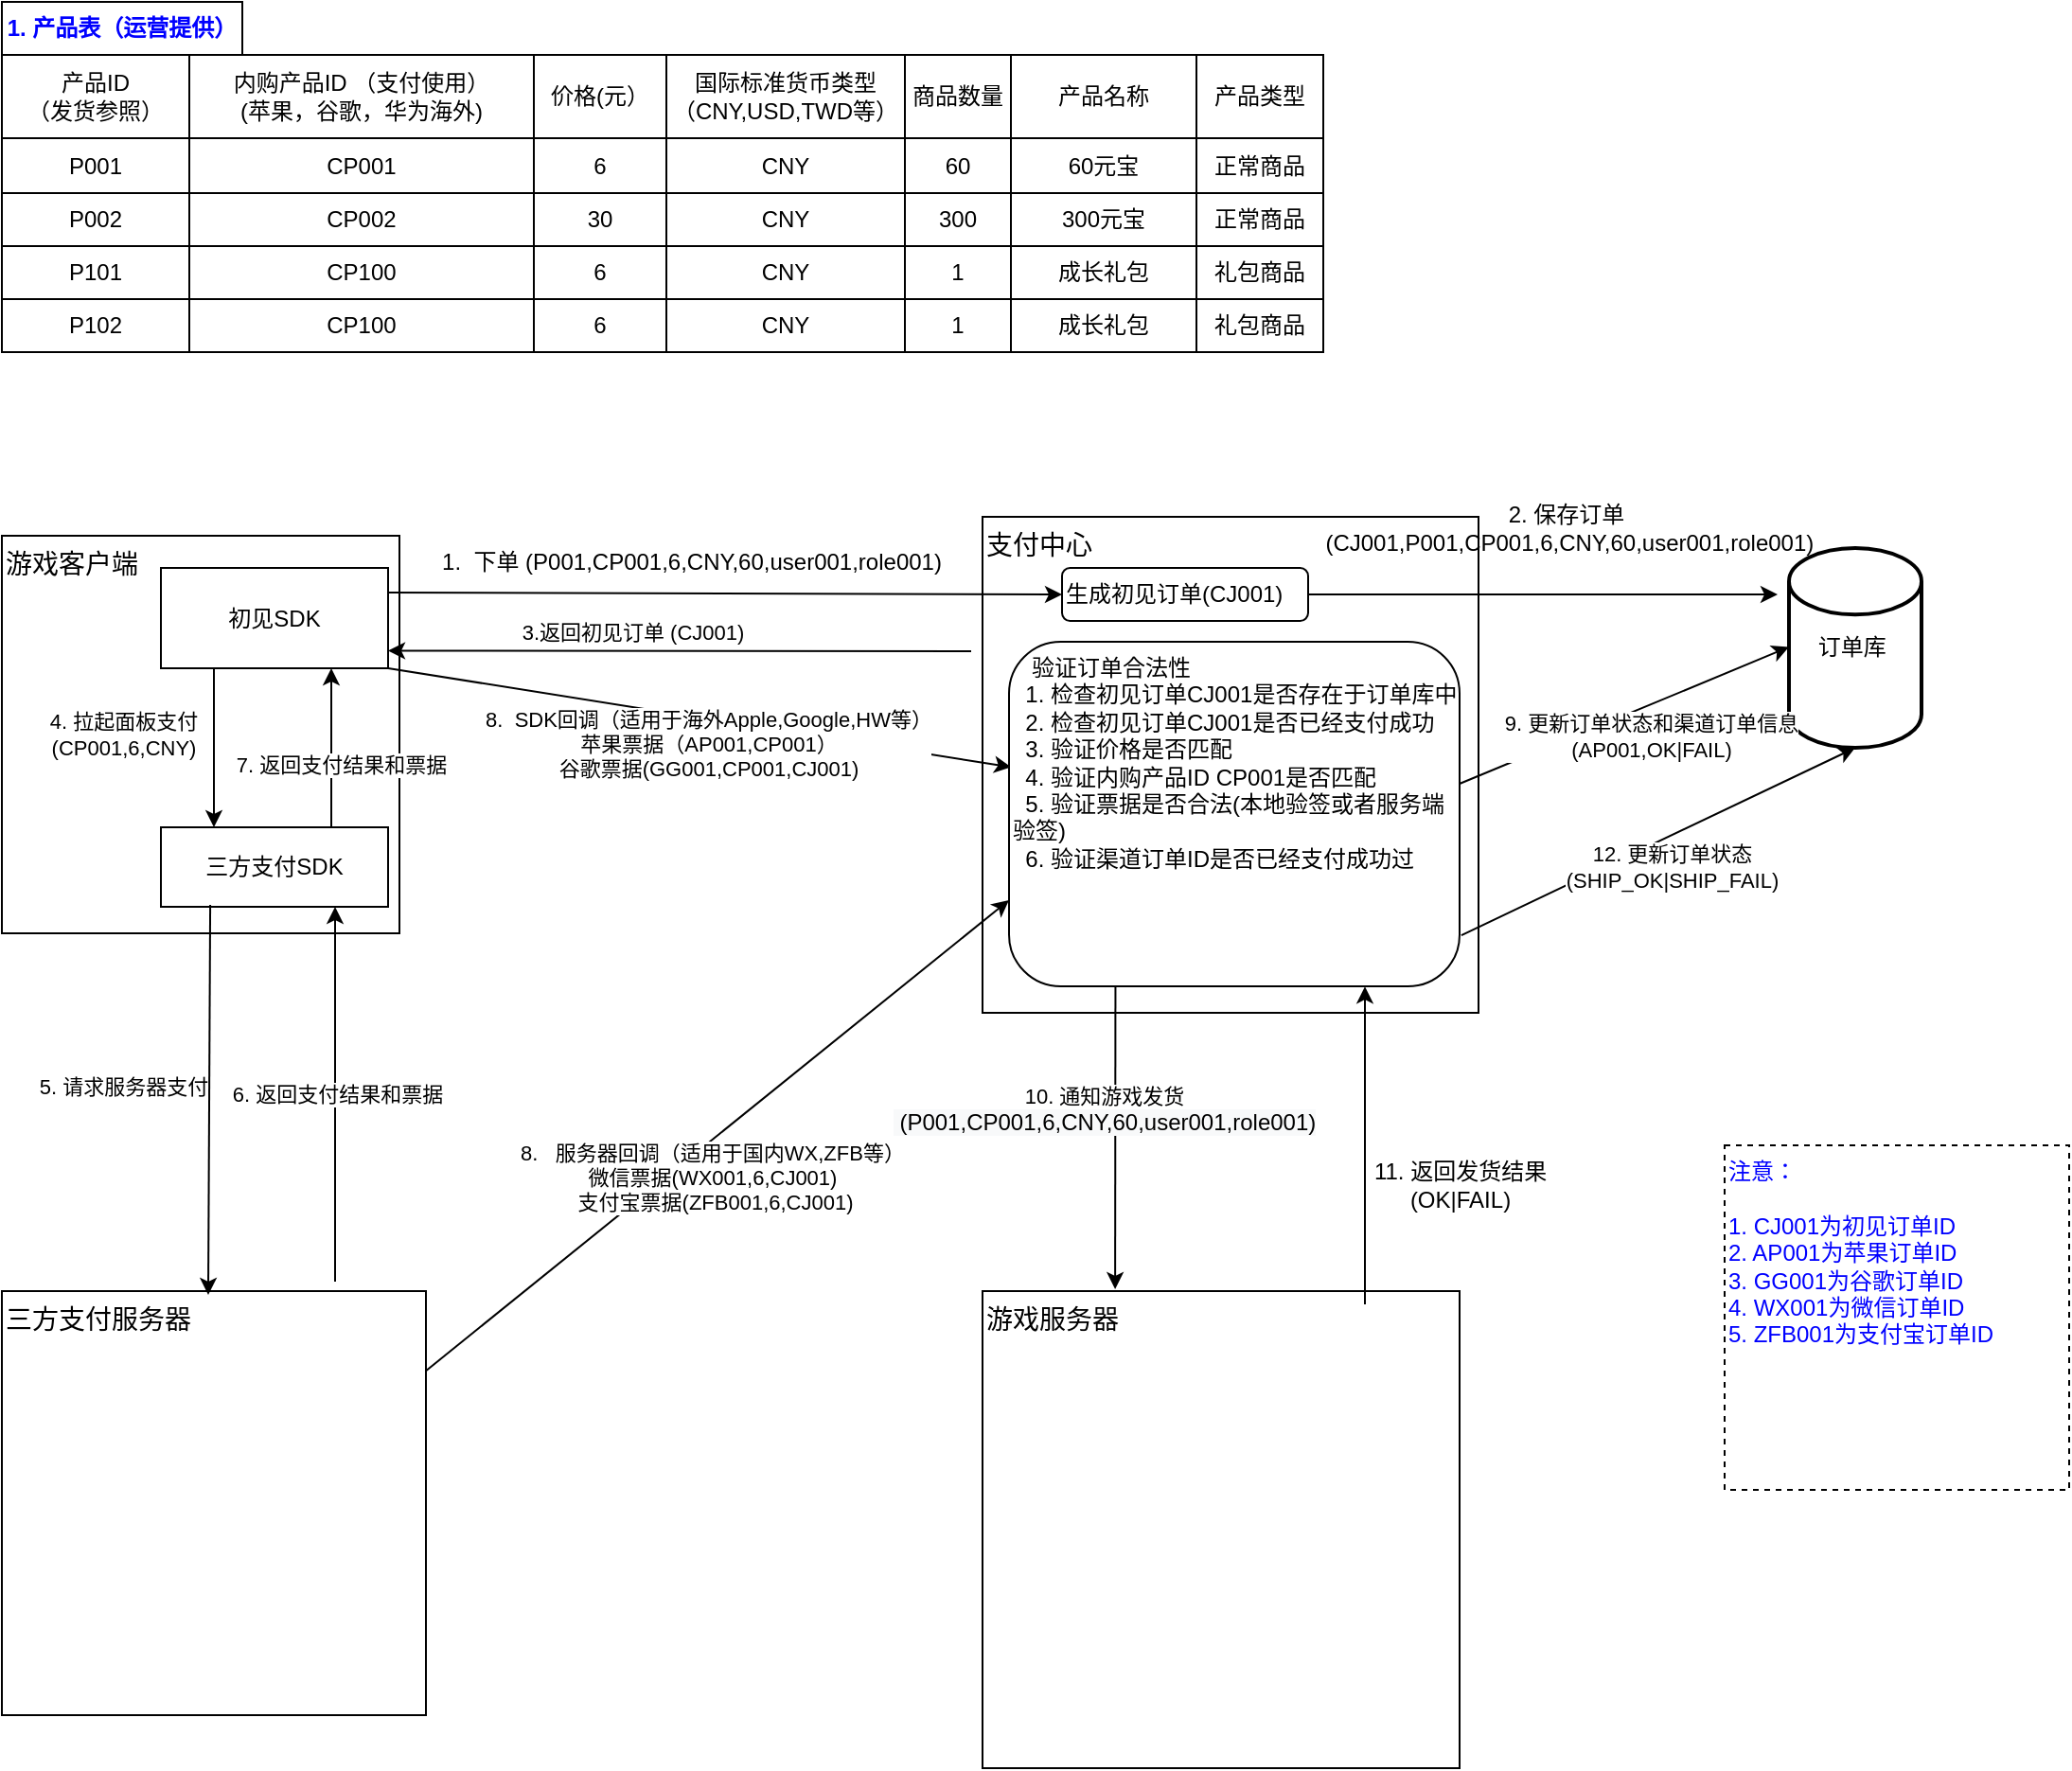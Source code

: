 <mxfile version="13.2.4" type="github">
  <diagram id="gCQPRdWzaqj0PH66_X0w" name="Page-1">
    <mxGraphModel dx="1422" dy="712" grid="1" gridSize="14" guides="1" tooltips="1" connect="1" arrows="1" fold="1" page="1" pageScale="1" pageWidth="827" pageHeight="1169" math="0" shadow="0">
      <root>
        <mxCell id="0" />
        <mxCell id="1" parent="0" />
        <mxCell id="WOGHGQuo0FZu75Chtuqg-1" value="&lt;b&gt;&lt;font color=&quot;#0000ff&quot;&gt;1. 产品表（运营提供）&lt;/font&gt;&lt;/b&gt;" style="rounded=0;whiteSpace=wrap;html=1;" vertex="1" parent="1">
          <mxGeometry x="28" y="12" width="127" height="28" as="geometry" />
        </mxCell>
        <mxCell id="WOGHGQuo0FZu75Chtuqg-2" value="&lt;font style=&quot;font-size: 14px&quot;&gt;游戏客户端&lt;/font&gt;" style="whiteSpace=wrap;html=1;aspect=fixed;align=left;labelPosition=center;verticalLabelPosition=middle;verticalAlign=top;" vertex="1" parent="1">
          <mxGeometry x="28" y="294" width="210" height="210" as="geometry" />
        </mxCell>
        <mxCell id="WOGHGQuo0FZu75Chtuqg-3" value="初见SDK" style="rounded=0;whiteSpace=wrap;html=1;align=center;" vertex="1" parent="1">
          <mxGeometry x="112" y="311" width="120" height="53" as="geometry" />
        </mxCell>
        <mxCell id="WOGHGQuo0FZu75Chtuqg-4" value="三方支付SDK" style="rounded=0;whiteSpace=wrap;html=1;align=center;" vertex="1" parent="1">
          <mxGeometry x="112" y="448" width="120" height="42" as="geometry" />
        </mxCell>
        <mxCell id="WOGHGQuo0FZu75Chtuqg-6" value="&lt;font style=&quot;font-size: 14px&quot;&gt;支付中心&lt;/font&gt;" style="whiteSpace=wrap;html=1;aspect=fixed;align=left;verticalAlign=top;" vertex="1" parent="1">
          <mxGeometry x="546" y="284" width="262" height="262" as="geometry" />
        </mxCell>
        <mxCell id="cGqOs7ZhyZZcwNVCAng--152" value="" style="shape=table;html=1;whiteSpace=wrap;startSize=0;container=1;collapsible=0;childLayout=tableLayout;" parent="1" vertex="1">
          <mxGeometry x="28" y="40" width="698" height="157" as="geometry" />
        </mxCell>
        <mxCell id="cGqOs7ZhyZZcwNVCAng--153" value="" style="shape=partialRectangle;html=1;whiteSpace=wrap;collapsible=0;dropTarget=0;pointerEvents=0;fillColor=none;top=0;left=0;bottom=0;right=0;points=[[0,0.5],[1,0.5]];portConstraint=eastwest;" parent="cGqOs7ZhyZZcwNVCAng--152" vertex="1">
          <mxGeometry width="698" height="44" as="geometry" />
        </mxCell>
        <mxCell id="cGqOs7ZhyZZcwNVCAng--154" value="产品ID&lt;br&gt;（发货参照）" style="shape=partialRectangle;html=1;whiteSpace=wrap;connectable=0;overflow=hidden;fillColor=none;top=0;left=0;bottom=0;right=0;" parent="cGqOs7ZhyZZcwNVCAng--153" vertex="1">
          <mxGeometry width="99" height="44" as="geometry" />
        </mxCell>
        <mxCell id="cGqOs7ZhyZZcwNVCAng--155" value="内购产品ID （支付使用）&lt;br&gt;(苹果，谷歌，华为海外)" style="shape=partialRectangle;html=1;whiteSpace=wrap;connectable=0;overflow=hidden;fillColor=none;top=0;left=0;bottom=0;right=0;" parent="cGqOs7ZhyZZcwNVCAng--153" vertex="1">
          <mxGeometry x="99" width="182" height="44" as="geometry" />
        </mxCell>
        <mxCell id="cGqOs7ZhyZZcwNVCAng--156" value="价格(元）" style="shape=partialRectangle;html=1;whiteSpace=wrap;connectable=0;overflow=hidden;fillColor=none;top=0;left=0;bottom=0;right=0;" parent="cGqOs7ZhyZZcwNVCAng--153" vertex="1">
          <mxGeometry x="281" width="70" height="44" as="geometry" />
        </mxCell>
        <mxCell id="cGqOs7ZhyZZcwNVCAng--157" value="国际标准货币类型&lt;br&gt;（CNY,USD,TWD等）" style="shape=partialRectangle;html=1;whiteSpace=wrap;connectable=0;overflow=hidden;fillColor=none;top=0;left=0;bottom=0;right=0;" parent="cGqOs7ZhyZZcwNVCAng--153" vertex="1">
          <mxGeometry x="351" width="126" height="44" as="geometry" />
        </mxCell>
        <mxCell id="cGqOs7ZhyZZcwNVCAng--158" value="商品数量" style="shape=partialRectangle;html=1;whiteSpace=wrap;connectable=0;overflow=hidden;fillColor=none;top=0;left=0;bottom=0;right=0;" parent="cGqOs7ZhyZZcwNVCAng--153" vertex="1">
          <mxGeometry x="477" width="56" height="44" as="geometry" />
        </mxCell>
        <mxCell id="cGqOs7ZhyZZcwNVCAng--159" value="产品名称" style="shape=partialRectangle;html=1;whiteSpace=wrap;connectable=0;overflow=hidden;fillColor=none;top=0;left=0;bottom=0;right=0;" parent="cGqOs7ZhyZZcwNVCAng--153" vertex="1">
          <mxGeometry x="533" width="98" height="44" as="geometry" />
        </mxCell>
        <mxCell id="cGqOs7ZhyZZcwNVCAng--211" value="产品类型" style="shape=partialRectangle;html=1;whiteSpace=wrap;connectable=0;overflow=hidden;fillColor=none;top=0;left=0;bottom=0;right=0;" parent="cGqOs7ZhyZZcwNVCAng--153" vertex="1">
          <mxGeometry x="631" width="67" height="44" as="geometry" />
        </mxCell>
        <mxCell id="cGqOs7ZhyZZcwNVCAng--160" value="" style="shape=partialRectangle;html=1;whiteSpace=wrap;collapsible=0;dropTarget=0;pointerEvents=0;fillColor=none;top=0;left=0;bottom=0;right=0;points=[[0,0.5],[1,0.5]];portConstraint=eastwest;" parent="cGqOs7ZhyZZcwNVCAng--152" vertex="1">
          <mxGeometry y="44" width="698" height="29" as="geometry" />
        </mxCell>
        <mxCell id="cGqOs7ZhyZZcwNVCAng--161" value="P001" style="shape=partialRectangle;html=1;whiteSpace=wrap;connectable=0;overflow=hidden;fillColor=none;top=0;left=0;bottom=0;right=0;" parent="cGqOs7ZhyZZcwNVCAng--160" vertex="1">
          <mxGeometry width="99" height="29" as="geometry" />
        </mxCell>
        <mxCell id="cGqOs7ZhyZZcwNVCAng--162" value="CP001" style="shape=partialRectangle;html=1;whiteSpace=wrap;connectable=0;overflow=hidden;fillColor=none;top=0;left=0;bottom=0;right=0;" parent="cGqOs7ZhyZZcwNVCAng--160" vertex="1">
          <mxGeometry x="99" width="182" height="29" as="geometry" />
        </mxCell>
        <mxCell id="cGqOs7ZhyZZcwNVCAng--163" value="6" style="shape=partialRectangle;html=1;whiteSpace=wrap;connectable=0;overflow=hidden;fillColor=none;top=0;left=0;bottom=0;right=0;" parent="cGqOs7ZhyZZcwNVCAng--160" vertex="1">
          <mxGeometry x="281" width="70" height="29" as="geometry" />
        </mxCell>
        <mxCell id="cGqOs7ZhyZZcwNVCAng--164" value="CNY" style="shape=partialRectangle;html=1;whiteSpace=wrap;connectable=0;overflow=hidden;fillColor=none;top=0;left=0;bottom=0;right=0;" parent="cGqOs7ZhyZZcwNVCAng--160" vertex="1">
          <mxGeometry x="351" width="126" height="29" as="geometry" />
        </mxCell>
        <mxCell id="cGqOs7ZhyZZcwNVCAng--165" value="60" style="shape=partialRectangle;html=1;whiteSpace=wrap;connectable=0;overflow=hidden;fillColor=none;top=0;left=0;bottom=0;right=0;" parent="cGqOs7ZhyZZcwNVCAng--160" vertex="1">
          <mxGeometry x="477" width="56" height="29" as="geometry" />
        </mxCell>
        <mxCell id="cGqOs7ZhyZZcwNVCAng--166" value="60元宝" style="shape=partialRectangle;html=1;whiteSpace=wrap;connectable=0;overflow=hidden;fillColor=none;top=0;left=0;bottom=0;right=0;" parent="cGqOs7ZhyZZcwNVCAng--160" vertex="1">
          <mxGeometry x="533" width="98" height="29" as="geometry" />
        </mxCell>
        <mxCell id="cGqOs7ZhyZZcwNVCAng--212" value="正常商品" style="shape=partialRectangle;html=1;whiteSpace=wrap;connectable=0;overflow=hidden;fillColor=none;top=0;left=0;bottom=0;right=0;" parent="cGqOs7ZhyZZcwNVCAng--160" vertex="1">
          <mxGeometry x="631" width="67" height="29" as="geometry" />
        </mxCell>
        <mxCell id="cGqOs7ZhyZZcwNVCAng--167" value="" style="shape=partialRectangle;html=1;whiteSpace=wrap;collapsible=0;dropTarget=0;pointerEvents=0;fillColor=none;top=0;left=0;bottom=0;right=0;points=[[0,0.5],[1,0.5]];portConstraint=eastwest;" parent="cGqOs7ZhyZZcwNVCAng--152" vertex="1">
          <mxGeometry y="73" width="698" height="28" as="geometry" />
        </mxCell>
        <mxCell id="cGqOs7ZhyZZcwNVCAng--168" value="P002" style="shape=partialRectangle;html=1;whiteSpace=wrap;connectable=0;overflow=hidden;fillColor=none;top=0;left=0;bottom=0;right=0;" parent="cGqOs7ZhyZZcwNVCAng--167" vertex="1">
          <mxGeometry width="99" height="28" as="geometry" />
        </mxCell>
        <mxCell id="cGqOs7ZhyZZcwNVCAng--169" value="CP002" style="shape=partialRectangle;html=1;whiteSpace=wrap;connectable=0;overflow=hidden;fillColor=none;top=0;left=0;bottom=0;right=0;" parent="cGqOs7ZhyZZcwNVCAng--167" vertex="1">
          <mxGeometry x="99" width="182" height="28" as="geometry" />
        </mxCell>
        <mxCell id="cGqOs7ZhyZZcwNVCAng--170" value="30" style="shape=partialRectangle;html=1;whiteSpace=wrap;connectable=0;overflow=hidden;fillColor=none;top=0;left=0;bottom=0;right=0;" parent="cGqOs7ZhyZZcwNVCAng--167" vertex="1">
          <mxGeometry x="281" width="70" height="28" as="geometry" />
        </mxCell>
        <mxCell id="cGqOs7ZhyZZcwNVCAng--171" value="CNY" style="shape=partialRectangle;html=1;whiteSpace=wrap;connectable=0;overflow=hidden;fillColor=none;top=0;left=0;bottom=0;right=0;" parent="cGqOs7ZhyZZcwNVCAng--167" vertex="1">
          <mxGeometry x="351" width="126" height="28" as="geometry" />
        </mxCell>
        <mxCell id="cGqOs7ZhyZZcwNVCAng--172" value="300" style="shape=partialRectangle;html=1;whiteSpace=wrap;connectable=0;overflow=hidden;fillColor=none;top=0;left=0;bottom=0;right=0;" parent="cGqOs7ZhyZZcwNVCAng--167" vertex="1">
          <mxGeometry x="477" width="56" height="28" as="geometry" />
        </mxCell>
        <mxCell id="cGqOs7ZhyZZcwNVCAng--173" value="300元宝" style="shape=partialRectangle;html=1;whiteSpace=wrap;connectable=0;overflow=hidden;fillColor=none;top=0;left=0;bottom=0;right=0;" parent="cGqOs7ZhyZZcwNVCAng--167" vertex="1">
          <mxGeometry x="533" width="98" height="28" as="geometry" />
        </mxCell>
        <mxCell id="cGqOs7ZhyZZcwNVCAng--213" value="正常商品" style="shape=partialRectangle;html=1;whiteSpace=wrap;connectable=0;overflow=hidden;fillColor=none;top=0;left=0;bottom=0;right=0;" parent="cGqOs7ZhyZZcwNVCAng--167" vertex="1">
          <mxGeometry x="631" width="67" height="28" as="geometry" />
        </mxCell>
        <mxCell id="cGqOs7ZhyZZcwNVCAng--174" value="" style="shape=partialRectangle;html=1;whiteSpace=wrap;collapsible=0;dropTarget=0;pointerEvents=0;fillColor=none;top=0;left=0;bottom=0;right=0;points=[[0,0.5],[1,0.5]];portConstraint=eastwest;" parent="cGqOs7ZhyZZcwNVCAng--152" vertex="1">
          <mxGeometry y="101" width="698" height="28" as="geometry" />
        </mxCell>
        <mxCell id="cGqOs7ZhyZZcwNVCAng--175" value="P101" style="shape=partialRectangle;html=1;whiteSpace=wrap;connectable=0;overflow=hidden;fillColor=none;top=0;left=0;bottom=0;right=0;" parent="cGqOs7ZhyZZcwNVCAng--174" vertex="1">
          <mxGeometry width="99" height="28" as="geometry" />
        </mxCell>
        <mxCell id="cGqOs7ZhyZZcwNVCAng--176" value="CP100" style="shape=partialRectangle;html=1;whiteSpace=wrap;connectable=0;overflow=hidden;fillColor=none;top=0;left=0;bottom=0;right=0;" parent="cGqOs7ZhyZZcwNVCAng--174" vertex="1">
          <mxGeometry x="99" width="182" height="28" as="geometry" />
        </mxCell>
        <mxCell id="cGqOs7ZhyZZcwNVCAng--177" value="6" style="shape=partialRectangle;html=1;whiteSpace=wrap;connectable=0;overflow=hidden;fillColor=none;top=0;left=0;bottom=0;right=0;" parent="cGqOs7ZhyZZcwNVCAng--174" vertex="1">
          <mxGeometry x="281" width="70" height="28" as="geometry" />
        </mxCell>
        <mxCell id="cGqOs7ZhyZZcwNVCAng--178" value="CNY" style="shape=partialRectangle;html=1;whiteSpace=wrap;connectable=0;overflow=hidden;fillColor=none;top=0;left=0;bottom=0;right=0;" parent="cGqOs7ZhyZZcwNVCAng--174" vertex="1">
          <mxGeometry x="351" width="126" height="28" as="geometry" />
        </mxCell>
        <mxCell id="cGqOs7ZhyZZcwNVCAng--179" value="1" style="shape=partialRectangle;html=1;whiteSpace=wrap;connectable=0;overflow=hidden;fillColor=none;top=0;left=0;bottom=0;right=0;" parent="cGqOs7ZhyZZcwNVCAng--174" vertex="1">
          <mxGeometry x="477" width="56" height="28" as="geometry" />
        </mxCell>
        <mxCell id="cGqOs7ZhyZZcwNVCAng--180" value="成长礼包" style="shape=partialRectangle;html=1;whiteSpace=wrap;connectable=0;overflow=hidden;fillColor=none;top=0;left=0;bottom=0;right=0;" parent="cGqOs7ZhyZZcwNVCAng--174" vertex="1">
          <mxGeometry x="533" width="98" height="28" as="geometry" />
        </mxCell>
        <mxCell id="cGqOs7ZhyZZcwNVCAng--214" value="礼包商品" style="shape=partialRectangle;html=1;whiteSpace=wrap;connectable=0;overflow=hidden;fillColor=none;top=0;left=0;bottom=0;right=0;" parent="cGqOs7ZhyZZcwNVCAng--174" vertex="1">
          <mxGeometry x="631" width="67" height="28" as="geometry" />
        </mxCell>
        <mxCell id="cGqOs7ZhyZZcwNVCAng--215" style="shape=partialRectangle;html=1;whiteSpace=wrap;collapsible=0;dropTarget=0;pointerEvents=0;fillColor=none;top=0;left=0;bottom=0;right=0;points=[[0,0.5],[1,0.5]];portConstraint=eastwest;" parent="cGqOs7ZhyZZcwNVCAng--152" vertex="1">
          <mxGeometry y="129" width="698" height="28" as="geometry" />
        </mxCell>
        <mxCell id="cGqOs7ZhyZZcwNVCAng--216" value="P102" style="shape=partialRectangle;html=1;whiteSpace=wrap;connectable=0;overflow=hidden;fillColor=none;top=0;left=0;bottom=0;right=0;" parent="cGqOs7ZhyZZcwNVCAng--215" vertex="1">
          <mxGeometry width="99" height="28" as="geometry" />
        </mxCell>
        <mxCell id="cGqOs7ZhyZZcwNVCAng--217" value="CP100" style="shape=partialRectangle;html=1;whiteSpace=wrap;connectable=0;overflow=hidden;fillColor=none;top=0;left=0;bottom=0;right=0;" parent="cGqOs7ZhyZZcwNVCAng--215" vertex="1">
          <mxGeometry x="99" width="182" height="28" as="geometry" />
        </mxCell>
        <mxCell id="cGqOs7ZhyZZcwNVCAng--218" value="6" style="shape=partialRectangle;html=1;whiteSpace=wrap;connectable=0;overflow=hidden;fillColor=none;top=0;left=0;bottom=0;right=0;" parent="cGqOs7ZhyZZcwNVCAng--215" vertex="1">
          <mxGeometry x="281" width="70" height="28" as="geometry" />
        </mxCell>
        <mxCell id="cGqOs7ZhyZZcwNVCAng--219" value="CNY" style="shape=partialRectangle;html=1;whiteSpace=wrap;connectable=0;overflow=hidden;fillColor=none;top=0;left=0;bottom=0;right=0;" parent="cGqOs7ZhyZZcwNVCAng--215" vertex="1">
          <mxGeometry x="351" width="126" height="28" as="geometry" />
        </mxCell>
        <mxCell id="cGqOs7ZhyZZcwNVCAng--220" value="1" style="shape=partialRectangle;html=1;whiteSpace=wrap;connectable=0;overflow=hidden;fillColor=none;top=0;left=0;bottom=0;right=0;" parent="cGqOs7ZhyZZcwNVCAng--215" vertex="1">
          <mxGeometry x="477" width="56" height="28" as="geometry" />
        </mxCell>
        <mxCell id="cGqOs7ZhyZZcwNVCAng--221" value="成长礼包" style="shape=partialRectangle;html=1;whiteSpace=wrap;connectable=0;overflow=hidden;fillColor=none;top=0;left=0;bottom=0;right=0;" parent="cGqOs7ZhyZZcwNVCAng--215" vertex="1">
          <mxGeometry x="533" width="98" height="28" as="geometry" />
        </mxCell>
        <mxCell id="cGqOs7ZhyZZcwNVCAng--222" value="礼包商品" style="shape=partialRectangle;html=1;whiteSpace=wrap;connectable=0;overflow=hidden;fillColor=none;top=0;left=0;bottom=0;right=0;" parent="cGqOs7ZhyZZcwNVCAng--215" vertex="1">
          <mxGeometry x="631" width="67" height="28" as="geometry" />
        </mxCell>
        <mxCell id="WOGHGQuo0FZu75Chtuqg-8" value="&lt;font style=&quot;font-size: 14px&quot;&gt;三方支付服务器&lt;/font&gt;" style="whiteSpace=wrap;html=1;aspect=fixed;align=left;verticalAlign=top;" vertex="1" parent="1">
          <mxGeometry x="28" y="693" width="224" height="224" as="geometry" />
        </mxCell>
        <mxCell id="WOGHGQuo0FZu75Chtuqg-9" value="&lt;font style=&quot;font-size: 14px&quot;&gt;游戏服务器&lt;/font&gt;" style="whiteSpace=wrap;html=1;aspect=fixed;align=left;verticalAlign=top;" vertex="1" parent="1">
          <mxGeometry x="546" y="693" width="252" height="252" as="geometry" />
        </mxCell>
        <mxCell id="WOGHGQuo0FZu75Chtuqg-11" value="&amp;nbsp; &amp;nbsp; 订单库" style="strokeWidth=2;html=1;shape=mxgraph.flowchart.database;whiteSpace=wrap;align=left;verticalAlign=middle;" vertex="1" parent="1">
          <mxGeometry x="972" y="300.5" width="70" height="105.5" as="geometry" />
        </mxCell>
        <mxCell id="WOGHGQuo0FZu75Chtuqg-12" value="" style="endArrow=classic;html=1;entryX=0;entryY=0.5;entryDx=0;entryDy=0;" edge="1" parent="1" target="WOGHGQuo0FZu75Chtuqg-31">
          <mxGeometry width="50" height="50" relative="1" as="geometry">
            <mxPoint x="232" y="324" as="sourcePoint" />
            <mxPoint x="588" y="320" as="targetPoint" />
            <Array as="points" />
          </mxGeometry>
        </mxCell>
        <mxCell id="WOGHGQuo0FZu75Chtuqg-13" value="1.&amp;nbsp; 下单 (P001,CP001,6,CNY,60,user001,role001)" style="text;html=1;align=center;verticalAlign=middle;resizable=0;points=[];autosize=1;" vertex="1" parent="1">
          <mxGeometry x="252" y="294" width="280" height="28" as="geometry" />
        </mxCell>
        <mxCell id="WOGHGQuo0FZu75Chtuqg-14" value="" style="endArrow=classic;html=1;exitX=1;exitY=0.5;exitDx=0;exitDy=0;" edge="1" parent="1" source="WOGHGQuo0FZu75Chtuqg-31">
          <mxGeometry width="50" height="50" relative="1" as="geometry">
            <mxPoint x="772" y="337" as="sourcePoint" />
            <mxPoint x="966" y="325" as="targetPoint" />
          </mxGeometry>
        </mxCell>
        <mxCell id="WOGHGQuo0FZu75Chtuqg-15" value="&lt;div&gt;&lt;span&gt;2. 保存订单&lt;/span&gt;&lt;/div&gt;&amp;nbsp;(CJ001,P001,CP001,6,CNY,60,user001,role001)" style="text;html=1;align=center;verticalAlign=middle;resizable=0;points=[];autosize=1;" vertex="1" parent="1">
          <mxGeometry x="714" y="269" width="280" height="42" as="geometry" />
        </mxCell>
        <mxCell id="WOGHGQuo0FZu75Chtuqg-19" value="" style="endArrow=classic;html=1;entryX=1;entryY=0.75;entryDx=0;entryDy=0;" edge="1" parent="1">
          <mxGeometry width="50" height="50" relative="1" as="geometry">
            <mxPoint x="540" y="355" as="sourcePoint" />
            <mxPoint x="232" y="354.75" as="targetPoint" />
          </mxGeometry>
        </mxCell>
        <mxCell id="WOGHGQuo0FZu75Chtuqg-20" value="3.返回初见订单 (CJ001)" style="edgeLabel;html=1;align=center;verticalAlign=middle;resizable=0;points=[];" vertex="1" connectable="0" parent="WOGHGQuo0FZu75Chtuqg-19">
          <mxGeometry x="0.166" y="-1" relative="1" as="geometry">
            <mxPoint y="-8.94" as="offset" />
          </mxGeometry>
        </mxCell>
        <mxCell id="WOGHGQuo0FZu75Chtuqg-21" value="" style="endArrow=classic;html=1;exitX=0.5;exitY=1;exitDx=0;exitDy=0;" edge="1" parent="1">
          <mxGeometry width="50" height="50" relative="1" as="geometry">
            <mxPoint x="140" y="364" as="sourcePoint" />
            <mxPoint x="140" y="448" as="targetPoint" />
          </mxGeometry>
        </mxCell>
        <mxCell id="WOGHGQuo0FZu75Chtuqg-22" value="4. 拉起面板支付&lt;br&gt;(CP001,6,CNY)" style="edgeLabel;html=1;align=center;verticalAlign=middle;resizable=0;points=[];" vertex="1" connectable="0" parent="WOGHGQuo0FZu75Chtuqg-21">
          <mxGeometry x="-0.238" y="3" relative="1" as="geometry">
            <mxPoint x="-51.5" y="3" as="offset" />
          </mxGeometry>
        </mxCell>
        <mxCell id="WOGHGQuo0FZu75Chtuqg-23" value="" style="endArrow=classic;html=1;exitX=0.75;exitY=0;exitDx=0;exitDy=0;entryX=0.75;entryY=1;entryDx=0;entryDy=0;" edge="1" parent="1" source="WOGHGQuo0FZu75Chtuqg-4" target="WOGHGQuo0FZu75Chtuqg-3">
          <mxGeometry width="50" height="50" relative="1" as="geometry">
            <mxPoint x="392" y="386" as="sourcePoint" />
            <mxPoint x="280" y="378" as="targetPoint" />
          </mxGeometry>
        </mxCell>
        <mxCell id="WOGHGQuo0FZu75Chtuqg-24" value="7. 返回支付结果和票据" style="edgeLabel;html=1;align=center;verticalAlign=middle;resizable=0;points=[];" vertex="1" connectable="0" parent="WOGHGQuo0FZu75Chtuqg-23">
          <mxGeometry x="0.262" relative="1" as="geometry">
            <mxPoint x="5" y="20" as="offset" />
          </mxGeometry>
        </mxCell>
        <mxCell id="WOGHGQuo0FZu75Chtuqg-25" value="" style="endArrow=classic;html=1;exitX=0.167;exitY=0.976;exitDx=0;exitDy=0;exitPerimeter=0;" edge="1" parent="1">
          <mxGeometry width="50" height="50" relative="1" as="geometry">
            <mxPoint x="138.04" y="488.992" as="sourcePoint" />
            <mxPoint x="137" y="695" as="targetPoint" />
          </mxGeometry>
        </mxCell>
        <mxCell id="WOGHGQuo0FZu75Chtuqg-27" value="5. 请求服务器支付" style="edgeLabel;html=1;align=center;verticalAlign=middle;resizable=0;points=[];" vertex="1" connectable="0" parent="WOGHGQuo0FZu75Chtuqg-25">
          <mxGeometry x="-0.184" y="-3" relative="1" as="geometry">
            <mxPoint x="-43.12" y="12.02" as="offset" />
          </mxGeometry>
        </mxCell>
        <mxCell id="WOGHGQuo0FZu75Chtuqg-26" value="" style="endArrow=classic;html=1;entryX=0.75;entryY=1;entryDx=0;entryDy=0;" edge="1" parent="1">
          <mxGeometry width="50" height="50" relative="1" as="geometry">
            <mxPoint x="204" y="688" as="sourcePoint" />
            <mxPoint x="204" y="490" as="targetPoint" />
          </mxGeometry>
        </mxCell>
        <mxCell id="WOGHGQuo0FZu75Chtuqg-28" value="6. 返回支付结果和票据" style="edgeLabel;html=1;align=center;verticalAlign=middle;resizable=0;points=[];" vertex="1" connectable="0" parent="1">
          <mxGeometry x="210" y="518" as="geometry">
            <mxPoint x="-5" y="71" as="offset" />
          </mxGeometry>
        </mxCell>
        <mxCell id="WOGHGQuo0FZu75Chtuqg-29" value="" style="endArrow=classic;html=1;exitX=1;exitY=1;exitDx=0;exitDy=0;entryX=0.005;entryY=0.364;entryDx=0;entryDy=0;entryPerimeter=0;" edge="1" parent="1" source="WOGHGQuo0FZu75Chtuqg-3" target="WOGHGQuo0FZu75Chtuqg-40">
          <mxGeometry width="50" height="50" relative="1" as="geometry">
            <mxPoint x="392" y="596" as="sourcePoint" />
            <mxPoint x="442" y="546" as="targetPoint" />
          </mxGeometry>
        </mxCell>
        <mxCell id="WOGHGQuo0FZu75Chtuqg-30" value="8.&amp;nbsp; SDK回调（适用于海外Apple,Google,HW等）&lt;br&gt;苹果票据（AP001,CP001）&lt;br&gt;谷歌票据(GG001,CP001,CJ001)" style="edgeLabel;html=1;align=center;verticalAlign=middle;resizable=0;points=[];" vertex="1" connectable="0" parent="WOGHGQuo0FZu75Chtuqg-29">
          <mxGeometry x="-0.121" y="3" relative="1" as="geometry">
            <mxPoint x="23.16" y="19.46" as="offset" />
          </mxGeometry>
        </mxCell>
        <mxCell id="WOGHGQuo0FZu75Chtuqg-31" value="生成初见订单(CJ001)" style="rounded=1;whiteSpace=wrap;html=1;align=left;" vertex="1" parent="1">
          <mxGeometry x="588" y="311" width="130" height="28" as="geometry" />
        </mxCell>
        <mxCell id="WOGHGQuo0FZu75Chtuqg-36" value="" style="endArrow=classic;html=1;exitX=1;exitY=0.188;exitDx=0;exitDy=0;exitPerimeter=0;entryX=0;entryY=0.75;entryDx=0;entryDy=0;" edge="1" parent="1" source="WOGHGQuo0FZu75Chtuqg-8" target="WOGHGQuo0FZu75Chtuqg-40">
          <mxGeometry width="50" height="50" relative="1" as="geometry">
            <mxPoint x="392" y="484" as="sourcePoint" />
            <mxPoint x="442" y="434" as="targetPoint" />
          </mxGeometry>
        </mxCell>
        <mxCell id="WOGHGQuo0FZu75Chtuqg-37" value="8.&amp;nbsp; &amp;nbsp;服务器回调（适用于国内WX,ZFB等）&lt;br&gt;微信票据(WX001,6,CJ001)&lt;br&gt;&amp;nbsp;支付宝票据(ZFB001,6,CJ001)" style="edgeLabel;html=1;align=center;verticalAlign=middle;resizable=0;points=[];" vertex="1" connectable="0" parent="1">
          <mxGeometry x="391.999" y="531.997" as="geometry">
            <mxPoint x="11" y="101" as="offset" />
          </mxGeometry>
        </mxCell>
        <mxCell id="WOGHGQuo0FZu75Chtuqg-40" value="&amp;nbsp; &amp;nbsp;验证订单合法性&lt;br&gt;&amp;nbsp; 1. 检查初见订单CJ001是否存在于订单库中&lt;br&gt;&amp;nbsp; 2. 检查初见订单CJ001是否已经支付成功&lt;br&gt;&amp;nbsp; 3. 验证价格是否匹配&lt;br&gt;&amp;nbsp; 4. 验证内购产品ID CP001是否匹配&lt;br&gt;&amp;nbsp; 5. 验证票据是否合法(本地验签或者服务端验签)&lt;br&gt;&amp;nbsp; 6. 验证渠道订单ID是否已经支付成功过" style="rounded=1;whiteSpace=wrap;html=1;align=left;verticalAlign=top;" vertex="1" parent="1">
          <mxGeometry x="560" y="350" width="238" height="182" as="geometry" />
        </mxCell>
        <mxCell id="WOGHGQuo0FZu75Chtuqg-41" value="" style="endArrow=classic;html=1;" edge="1" parent="1">
          <mxGeometry width="50" height="50" relative="1" as="geometry">
            <mxPoint x="798" y="425" as="sourcePoint" />
            <mxPoint x="972" y="352.778" as="targetPoint" />
          </mxGeometry>
        </mxCell>
        <mxCell id="WOGHGQuo0FZu75Chtuqg-42" value="9. 更新订单状态和渠道订单信息&lt;br&gt;(AP001,OK|FAIL)" style="edgeLabel;html=1;align=center;verticalAlign=middle;resizable=0;points=[];" vertex="1" connectable="0" parent="WOGHGQuo0FZu75Chtuqg-41">
          <mxGeometry x="0.158" y="1" relative="1" as="geometry">
            <mxPoint y="17.71" as="offset" />
          </mxGeometry>
        </mxCell>
        <mxCell id="WOGHGQuo0FZu75Chtuqg-43" value="&lt;font color=&quot;#0000ff&quot;&gt;注意：&lt;br&gt;&lt;br&gt;1. CJ001为初见订单ID&lt;br&gt;2. AP001为苹果订单ID&lt;br&gt;3. GG001为谷歌订单ID&lt;br&gt;4. WX001为微信订单ID&lt;br&gt;5. ZFB001为支付宝订单ID&lt;br&gt;&lt;/font&gt;" style="whiteSpace=wrap;html=1;aspect=fixed;align=left;verticalAlign=top;dashed=1;" vertex="1" parent="1">
          <mxGeometry x="938" y="616" width="182" height="182" as="geometry" />
        </mxCell>
        <mxCell id="WOGHGQuo0FZu75Chtuqg-44" value="" style="endArrow=classic;html=1;entryX=0.278;entryY=-0.004;entryDx=0;entryDy=0;entryPerimeter=0;exitX=0.268;exitY=0.947;exitDx=0;exitDy=0;exitPerimeter=0;" edge="1" parent="1" source="WOGHGQuo0FZu75Chtuqg-6" target="WOGHGQuo0FZu75Chtuqg-9">
          <mxGeometry width="50" height="50" relative="1" as="geometry">
            <mxPoint x="602" y="635.5" as="sourcePoint" />
            <mxPoint x="610" y="585" as="targetPoint" />
          </mxGeometry>
        </mxCell>
        <mxCell id="WOGHGQuo0FZu75Chtuqg-45" value="10. 通知游戏发货&lt;br&gt;&lt;span style=&quot;font-size: 12px ; background-color: rgb(248 , 249 , 250)&quot;&gt;&amp;nbsp;(P001,CP001,6,CNY,60,user001,role001)&lt;/span&gt;" style="edgeLabel;html=1;align=center;verticalAlign=middle;resizable=0;points=[];" vertex="1" connectable="0" parent="WOGHGQuo0FZu75Chtuqg-44">
          <mxGeometry x="0.118" y="1" relative="1" as="geometry">
            <mxPoint x="-7.16" y="-25.11" as="offset" />
          </mxGeometry>
        </mxCell>
        <mxCell id="WOGHGQuo0FZu75Chtuqg-46" value="" style="endArrow=classic;html=1;entryX=0.771;entryY=0.947;entryDx=0;entryDy=0;entryPerimeter=0;" edge="1" parent="1" target="WOGHGQuo0FZu75Chtuqg-6">
          <mxGeometry width="50" height="50" relative="1" as="geometry">
            <mxPoint x="748" y="700" as="sourcePoint" />
            <mxPoint x="798" y="650" as="targetPoint" />
          </mxGeometry>
        </mxCell>
        <mxCell id="WOGHGQuo0FZu75Chtuqg-47" value="11. 返回发货结果&lt;br&gt;(OK|FAIL)" style="text;html=1;align=center;verticalAlign=middle;resizable=0;points=[];autosize=1;" vertex="1" parent="1">
          <mxGeometry x="742" y="616" width="112" height="42" as="geometry" />
        </mxCell>
        <mxCell id="WOGHGQuo0FZu75Chtuqg-50" value="" style="endArrow=classic;html=1;exitX=1.004;exitY=0.852;exitDx=0;exitDy=0;exitPerimeter=0;entryX=0.5;entryY=1;entryDx=0;entryDy=0;entryPerimeter=0;" edge="1" parent="1" source="WOGHGQuo0FZu75Chtuqg-40" target="WOGHGQuo0FZu75Chtuqg-11">
          <mxGeometry width="50" height="50" relative="1" as="geometry">
            <mxPoint x="868" y="518" as="sourcePoint" />
            <mxPoint x="918" y="468" as="targetPoint" />
          </mxGeometry>
        </mxCell>
        <mxCell id="WOGHGQuo0FZu75Chtuqg-51" value="12. 更新订单状态&lt;br&gt;(SHIP_OK|SHIP_FAIL)" style="edgeLabel;html=1;align=center;verticalAlign=middle;resizable=0;points=[];" vertex="1" connectable="0" parent="WOGHGQuo0FZu75Chtuqg-50">
          <mxGeometry x="-0.125" y="-2" relative="1" as="geometry">
            <mxPoint x="19" y="5.55" as="offset" />
          </mxGeometry>
        </mxCell>
      </root>
    </mxGraphModel>
  </diagram>
</mxfile>
